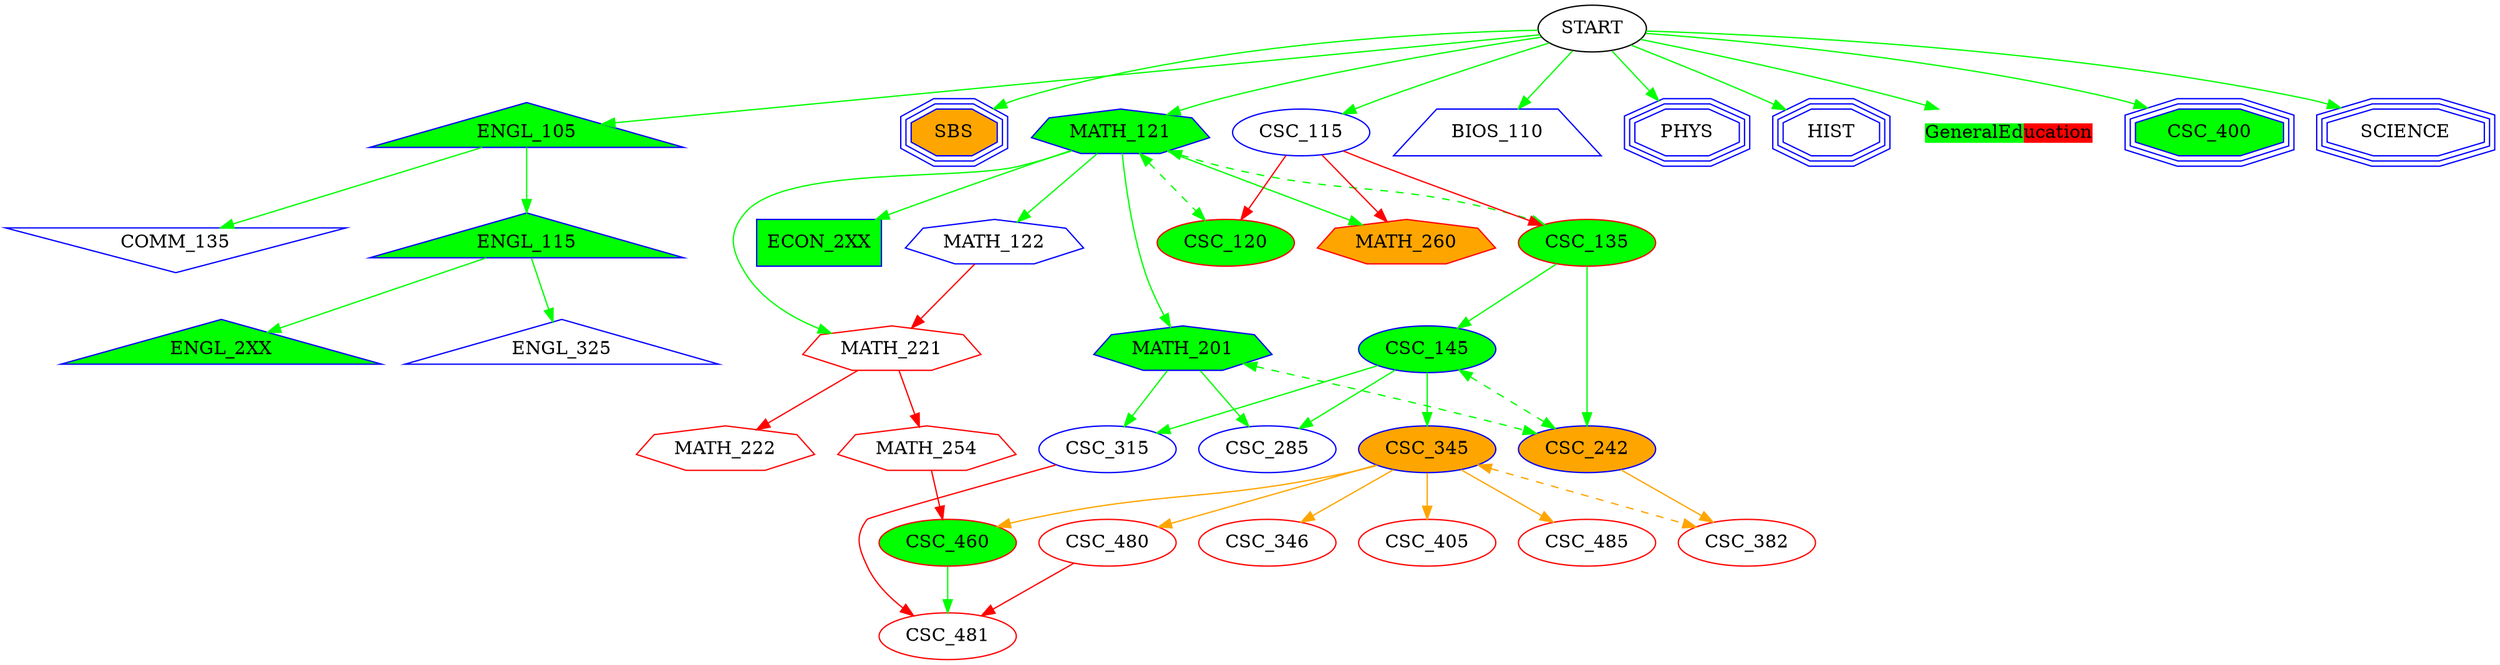 digraph g{
	ENGL_105 [fillcolor=green,style=filled,shape=triangle,color=blue]
	ENGL_115 [fillcolor=green,style=filled,shape=triangle,color=blue]
	ECON_2XX [fillcolor=green,style=filled,shape=box,color=blue]
	SBS [fillcolor=orange,style=filled,shape=tripleoctagon,color=blue]
	MATH_121 [fillcolor=green,style=filled,shape=septagon,color=blue]
	MATH_122 [fillcolor=white,style=filled,shape=septagon,color=blue]
	MATH_221 [fillcolor=white,style=filled,shape=septagon,color=red]
	MATH_222 [fillcolor=white,style=filled,shape=septagon,color=red]
	BIOS_110 [fillcolor=white,style=filled,shape=trapezium,color=blue]
	PHYS [fillcolor=white,style=filled,shape=tripleoctagon,color=blue]
	COMM_135 [fillcolor=white,style=filled,shape=invtriangle,color=blue]
	HIST [fillcolor=white,style=filled,shape=tripleoctagon,color=blue]
	ENGL_2XX [fillcolor=green,style=filled,shape=triangle,color=blue]
	GEN_ED[shape="none", label=<
<table cellpadding="0" cellborder="0" cellspacing="0" border="0">
<tr>
<td bgcolor="green">GeneralEd</td>
<td bgcolor="red">ucation</td>
</tr>
</table>
>]
	CSC_115 [fillcolor=white,style=filled,shape=ellipse,color=blue]
	CSC_120 [fillcolor=green,style=filled,shape=ellipse,color=red]
	CSC_135 [fillcolor=green,style=filled,shape=ellipse,color=red]
	CSC_145 [fillcolor=green,style=filled,shape=ellipse,color=blue]
	CSC_242 [fillcolor=orange,style=filled,shape=ellipse,color=blue]
	CSC_285 [fillcolor=white,style=filled,shape=ellipse,color=blue]
	CSC_315 [fillcolor=white,style=filled,shape=ellipse,color=blue]
	CSC_345 [fillcolor=orange,style=filled,shape=ellipse,color=blue]
	CSC_346 [fillcolor=white,style=filled,shape=ellipse,color=red]
	CSC_382 [fillcolor=white,style=filled,shape=ellipse,color=red]
	CSC_405 [fillcolor=white,style=filled,shape=ellipse,color=red]
	CSC_460 [fillcolor=green,style=filled,shape=ellipse,color=red]
	CSC_480 [fillcolor=white,style=filled,shape=ellipse,color=red]
	CSC_481 [fillcolor=white,style=filled,shape=ellipse,color=red]
	CSC_485 [fillcolor=white,style=filled,shape=ellipse,color=red]
	CSC_400 [fillcolor=green,style=filled,shape=tripleoctagon,color=blue]
	ENGL_325 [fillcolor=white,style=filled,shape=triangle,color=blue]
	SCIENCE [fillcolor=white,style=filled,shape=tripleoctagon,color=blue]
	MATH_201 [fillcolor=green,style=filled,shape=septagon,color=blue]
	MATH_254 [fillcolor=white,style=filled,shape=septagon,color=red]
	MATH_260 [fillcolor=orange,style=filled,shape=septagon,color=red]
	START -> ENGL_105 [color=green]
	ENGL_105 -> ENGL_115 [color=green]
	MATH_121 -> ECON_2XX [color=green]
	START -> SBS [color=green]
	START -> MATH_121 [color=green]
	MATH_121 -> MATH_122 [color=green]
	MATH_121 -> MATH_221 [color=green]
	MATH_122 -> MATH_221 [color=red]
	MATH_221 -> MATH_222 [color=red]
	START -> BIOS_110 [color=green]
	START -> PHYS [color=green]
	ENGL_105 -> COMM_135 [color=green]
	START -> HIST [color=green]
	ENGL_115 -> ENGL_2XX [color=green]
	START -> GEN_ED [color=green]
	START -> CSC_115 [color=green]
	CSC_115 -> CSC_120 [color=red]
	MATH_121 -> CSC_120 [style=dashed,dir=both,color=green]
	CSC_115 -> CSC_135 [color=red]
	MATH_121 -> CSC_135 [style=dashed,dir=both,color=green]
	CSC_135 -> CSC_145 [color=green]
	CSC_135 -> CSC_242 [color=green]
	CSC_145 -> CSC_242 [style=dashed,dir=both,color=green]
	MATH_201 -> CSC_242 [style=dashed,dir=both,color=green]
	CSC_145 -> CSC_285 [color=green]
	MATH_201 -> CSC_285 [color=green]
	CSC_145 -> CSC_315 [color=green]
	MATH_201 -> CSC_315 [color=green]
	CSC_145 -> CSC_345 [color=green]
	CSC_345 -> CSC_346 [color=orange]
	CSC_242 -> CSC_382 [color=orange]
	CSC_345 -> CSC_382 [style=dashed,dir=both,color=orange]
	CSC_345 -> CSC_405 [color=orange]
	CSC_345 -> CSC_460 [color=orange]
	MATH_254 -> CSC_460 [color=red]
	CSC_345 -> CSC_480 [color=orange]
	CSC_480 -> CSC_481 [color=red]
	CSC_315 -> CSC_481 [color=red]
	CSC_460 -> CSC_481 [color=green]
	CSC_345 -> CSC_485 [color=orange]
	START -> CSC_400 [color=green]
	ENGL_115 -> ENGL_325 [color=green]
	START -> SCIENCE [color=green]
	MATH_121 -> MATH_201 [color=green]
	MATH_221 -> MATH_254 [color=red]
	MATH_121 -> MATH_260 [color=green]
	CSC_115 -> MATH_260 [color=red]
}
